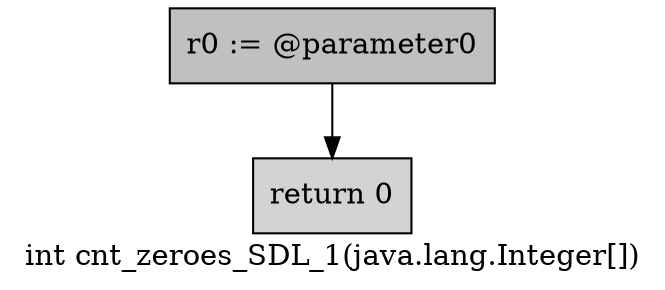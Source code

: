 digraph "int cnt_zeroes_SDL_1(java.lang.Integer[])" {
    label="int cnt_zeroes_SDL_1(java.lang.Integer[])";
    node [shape=box];
    "0" [style=filled,fillcolor=gray,label="r0 := @parameter0",];
    "1" [style=filled,fillcolor=lightgray,label="return 0",];
    "0"->"1";
}
